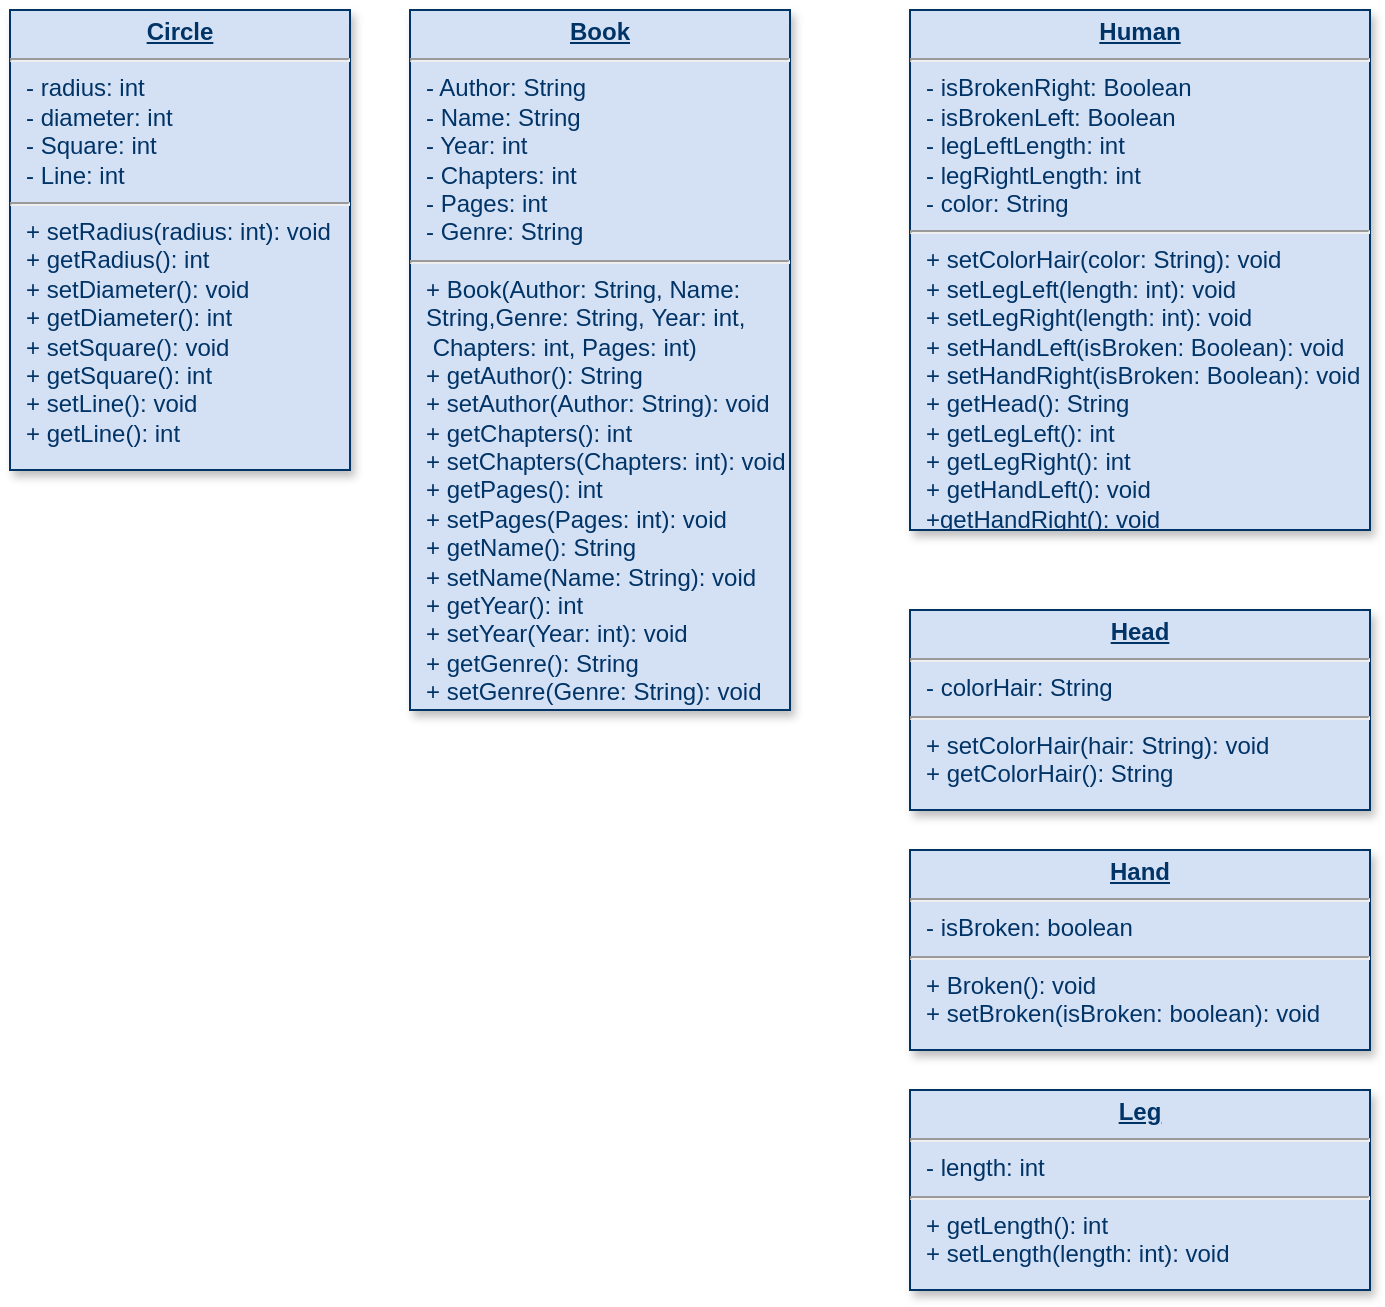<mxfile version="13.7.3" type="github">
  <diagram name="Page-1" id="efa7a0a1-bf9b-a30e-e6df-94a7791c09e9">
    <mxGraphModel dx="446" dy="797" grid="1" gridSize="10" guides="1" tooltips="1" connect="1" arrows="1" fold="1" page="1" pageScale="1" pageWidth="826" pageHeight="1169" background="#ffffff" math="0" shadow="0">
      <root>
        <mxCell id="0" />
        <mxCell id="1" parent="0" />
        <mxCell id="25" value="&lt;p style=&quot;margin: 0px ; margin-top: 4px ; text-align: center ; text-decoration: underline&quot;&gt;&lt;b&gt;Circle&lt;/b&gt;&lt;/p&gt;&lt;hr&gt;&lt;p style=&quot;margin: 0px ; margin-left: 8px&quot;&gt;- radius: int&lt;/p&gt;&lt;p style=&quot;margin: 0px ; margin-left: 8px&quot;&gt;- diameter: int&lt;/p&gt;&lt;p style=&quot;margin: 0px ; margin-left: 8px&quot;&gt;- Square: int&lt;/p&gt;&lt;p style=&quot;margin: 0px ; margin-left: 8px&quot;&gt;- Line: int&lt;/p&gt;&lt;hr&gt;&lt;p style=&quot;margin: 0px ; margin-left: 8px&quot;&gt;+ setRadius(radius: int): void&lt;/p&gt;&lt;p style=&quot;margin: 0px ; margin-left: 8px&quot;&gt;+ getRadius(): int&lt;/p&gt;&lt;p style=&quot;margin: 0px ; margin-left: 8px&quot;&gt;+ setDiameter(): void&lt;/p&gt;&lt;p style=&quot;margin: 0px ; margin-left: 8px&quot;&gt;+ getDiameter(): int&lt;/p&gt;&lt;p style=&quot;margin: 0px ; margin-left: 8px&quot;&gt;+ setSquare(): void&lt;/p&gt;&lt;p style=&quot;margin: 0px ; margin-left: 8px&quot;&gt;+ getSquare(): int&lt;/p&gt;&lt;p style=&quot;margin: 0px ; margin-left: 8px&quot;&gt;+ setLine(): void&lt;/p&gt;&lt;p style=&quot;margin: 0px ; margin-left: 8px&quot;&gt;+ getLine(): int&lt;/p&gt;" style="verticalAlign=top;align=left;overflow=fill;fontSize=12;fontFamily=Helvetica;html=1;strokeColor=#003366;shadow=1;fillColor=#D4E1F5;fontColor=#003366" parent="1" vertex="1">
          <mxGeometry x="30" y="20" width="170" height="230" as="geometry" />
        </mxCell>
        <mxCell id="RYMAwCwP9uhBNGON5IhH-114" value="&lt;p style=&quot;margin: 0px ; margin-top: 4px ; text-align: center ; text-decoration: underline&quot;&gt;&lt;b&gt;Book&lt;/b&gt;&lt;/p&gt;&lt;hr&gt;&lt;p style=&quot;margin: 0px ; margin-left: 8px&quot;&gt;- Author: String&lt;/p&gt;&lt;p style=&quot;margin: 0px ; margin-left: 8px&quot;&gt;- Name: String&lt;/p&gt;&lt;p style=&quot;margin: 0px ; margin-left: 8px&quot;&gt;- Year: int&lt;/p&gt;&lt;p style=&quot;margin: 0px ; margin-left: 8px&quot;&gt;- Chapters: int&lt;/p&gt;&lt;p style=&quot;margin: 0px ; margin-left: 8px&quot;&gt;- Pages: int&lt;/p&gt;&lt;p style=&quot;margin: 0px ; margin-left: 8px&quot;&gt;- Genre: String&lt;/p&gt;&lt;hr&gt;&lt;p style=&quot;margin: 0px ; margin-left: 8px&quot;&gt;+ Book(Author: String,&amp;nbsp;&lt;span&gt;Name:&amp;nbsp;&lt;/span&gt;&lt;/p&gt;&lt;p style=&quot;margin: 0px ; margin-left: 8px&quot;&gt;&lt;span&gt;String&lt;/span&gt;&lt;span&gt;,Genre: String,&amp;nbsp;&lt;/span&gt;&lt;span&gt;Year: int,&lt;/span&gt;&lt;/p&gt;&lt;p style=&quot;margin: 0px ; margin-left: 8px&quot;&gt;&lt;span&gt;&amp;nbsp;Chapters: int, Pages: int)&lt;/span&gt;&lt;/p&gt;&lt;p style=&quot;margin: 0px ; margin-left: 8px&quot;&gt;+ getAuthor(): String&lt;/p&gt;&lt;p style=&quot;margin: 0px ; margin-left: 8px&quot;&gt;+ setAuthor(Author: String): void&lt;/p&gt;&lt;p style=&quot;margin: 0px ; margin-left: 8px&quot;&gt;+ getChapters(): int&lt;/p&gt;&lt;p style=&quot;margin: 0px ; margin-left: 8px&quot;&gt;+ setChapters(Chapters: int): void&lt;br&gt;&lt;/p&gt;&lt;p style=&quot;margin: 0px ; margin-left: 8px&quot;&gt;+ getPages(): int&lt;/p&gt;&lt;p style=&quot;margin: 0px ; margin-left: 8px&quot;&gt;+ setPages(Pages: int): void&lt;/p&gt;&lt;p style=&quot;margin: 0px ; margin-left: 8px&quot;&gt;+ getName(): String&lt;/p&gt;&lt;p style=&quot;margin: 0px ; margin-left: 8px&quot;&gt;+ setName(Name: String): void&lt;/p&gt;&lt;p style=&quot;margin: 0px ; margin-left: 8px&quot;&gt;+ getYear(): int&lt;/p&gt;&lt;p style=&quot;margin: 0px ; margin-left: 8px&quot;&gt;+ setYear(Year: int): void&lt;/p&gt;&lt;p style=&quot;margin: 0px ; margin-left: 8px&quot;&gt;+ getGenre(): String&lt;/p&gt;&lt;p style=&quot;margin: 0px ; margin-left: 8px&quot;&gt;+ setGenre(Genre: String): void&lt;/p&gt;" style="verticalAlign=top;align=left;overflow=fill;fontSize=12;fontFamily=Helvetica;html=1;strokeColor=#003366;shadow=1;fillColor=#D4E1F5;fontColor=#003366" vertex="1" parent="1">
          <mxGeometry x="230" y="20" width="190" height="350" as="geometry" />
        </mxCell>
        <mxCell id="RYMAwCwP9uhBNGON5IhH-115" value="&lt;p style=&quot;margin: 0px ; margin-top: 4px ; text-align: center ; text-decoration: underline&quot;&gt;&lt;b&gt;Human&lt;/b&gt;&lt;/p&gt;&lt;hr&gt;&lt;p style=&quot;margin: 0px ; margin-left: 8px&quot;&gt;- isBrokenRight: Boolean&lt;/p&gt;&lt;p style=&quot;margin: 0px ; margin-left: 8px&quot;&gt;- isBrokenLeft: Boolean&lt;/p&gt;&lt;p style=&quot;margin: 0px ; margin-left: 8px&quot;&gt;- legLeftLength: int&lt;/p&gt;&lt;p style=&quot;margin: 0px ; margin-left: 8px&quot;&gt;- legRightLength: int&lt;/p&gt;&lt;p style=&quot;margin: 0px ; margin-left: 8px&quot;&gt;- color: String&lt;/p&gt;&lt;hr&gt;&lt;p style=&quot;margin: 0px ; margin-left: 8px&quot;&gt;+ setColorHair(color: String): void&lt;/p&gt;&lt;p style=&quot;margin: 0px ; margin-left: 8px&quot;&gt;+ setLegLeft(length: int): void&lt;/p&gt;&lt;p style=&quot;margin: 0px ; margin-left: 8px&quot;&gt;+ setLegRight(length: int): void&lt;/p&gt;&lt;p style=&quot;margin: 0px ; margin-left: 8px&quot;&gt;+ setHandLeft(isBroken: Boolean): void&lt;/p&gt;&lt;p style=&quot;margin: 0px ; margin-left: 8px&quot;&gt;+ setHandRight(isBroken: Boolean): void&lt;/p&gt;&lt;p style=&quot;margin: 0px ; margin-left: 8px&quot;&gt;+ getHead(): String&lt;/p&gt;&lt;p style=&quot;margin: 0px ; margin-left: 8px&quot;&gt;+ getLegLeft(): int&lt;/p&gt;&lt;p style=&quot;margin: 0px ; margin-left: 8px&quot;&gt;+ getLegRight(): int&lt;/p&gt;&lt;p style=&quot;margin: 0px ; margin-left: 8px&quot;&gt;+ getHandLeft(): void&lt;/p&gt;&lt;p style=&quot;margin: 0px ; margin-left: 8px&quot;&gt;+getHandRight(): void&lt;/p&gt;" style="verticalAlign=top;align=left;overflow=fill;fontSize=12;fontFamily=Helvetica;html=1;strokeColor=#003366;shadow=1;fillColor=#D4E1F5;fontColor=#003366" vertex="1" parent="1">
          <mxGeometry x="480" y="20" width="230" height="260" as="geometry" />
        </mxCell>
        <mxCell id="RYMAwCwP9uhBNGON5IhH-116" value="&lt;p style=&quot;margin: 0px ; margin-top: 4px ; text-align: center ; text-decoration: underline&quot;&gt;&lt;b&gt;Head&lt;/b&gt;&lt;/p&gt;&lt;hr&gt;&lt;p style=&quot;margin: 0px ; margin-left: 8px&quot;&gt;- colorHair: String&lt;br&gt;&lt;/p&gt;&lt;hr&gt;&lt;p style=&quot;margin: 0px ; margin-left: 8px&quot;&gt;+ setColorHair(hair: String): void&lt;/p&gt;&lt;p style=&quot;margin: 0px ; margin-left: 8px&quot;&gt;+ getColorHair(): String&lt;/p&gt;" style="verticalAlign=top;align=left;overflow=fill;fontSize=12;fontFamily=Helvetica;html=1;strokeColor=#003366;shadow=1;fillColor=#D4E1F5;fontColor=#003366" vertex="1" parent="1">
          <mxGeometry x="480" y="320" width="230" height="100" as="geometry" />
        </mxCell>
        <mxCell id="RYMAwCwP9uhBNGON5IhH-117" value="&lt;p style=&quot;margin: 0px ; margin-top: 4px ; text-align: center ; text-decoration: underline&quot;&gt;&lt;b&gt;Hand&lt;/b&gt;&lt;/p&gt;&lt;hr&gt;&lt;p style=&quot;margin: 0px ; margin-left: 8px&quot;&gt;- isBroken: boolean&lt;br&gt;&lt;/p&gt;&lt;hr&gt;&lt;p style=&quot;margin: 0px ; margin-left: 8px&quot;&gt;+ Broken(): void&lt;/p&gt;&lt;p style=&quot;margin: 0px ; margin-left: 8px&quot;&gt;+ setBroken(isBroken: boolean): void&lt;/p&gt;" style="verticalAlign=top;align=left;overflow=fill;fontSize=12;fontFamily=Helvetica;html=1;strokeColor=#003366;shadow=1;fillColor=#D4E1F5;fontColor=#003366" vertex="1" parent="1">
          <mxGeometry x="480" y="440" width="230" height="100" as="geometry" />
        </mxCell>
        <mxCell id="RYMAwCwP9uhBNGON5IhH-118" value="&lt;p style=&quot;margin: 0px ; margin-top: 4px ; text-align: center ; text-decoration: underline&quot;&gt;&lt;b&gt;Leg&lt;/b&gt;&lt;/p&gt;&lt;hr&gt;&lt;p style=&quot;margin: 0px ; margin-left: 8px&quot;&gt;- length: int&lt;/p&gt;&lt;hr&gt;&lt;p style=&quot;margin: 0px ; margin-left: 8px&quot;&gt;+ getLength(): int&lt;/p&gt;&lt;p style=&quot;margin: 0px ; margin-left: 8px&quot;&gt;+ setLength(length: int): void&lt;/p&gt;" style="verticalAlign=top;align=left;overflow=fill;fontSize=12;fontFamily=Helvetica;html=1;strokeColor=#003366;shadow=1;fillColor=#D4E1F5;fontColor=#003366" vertex="1" parent="1">
          <mxGeometry x="480" y="560" width="230" height="100" as="geometry" />
        </mxCell>
      </root>
    </mxGraphModel>
  </diagram>
</mxfile>
